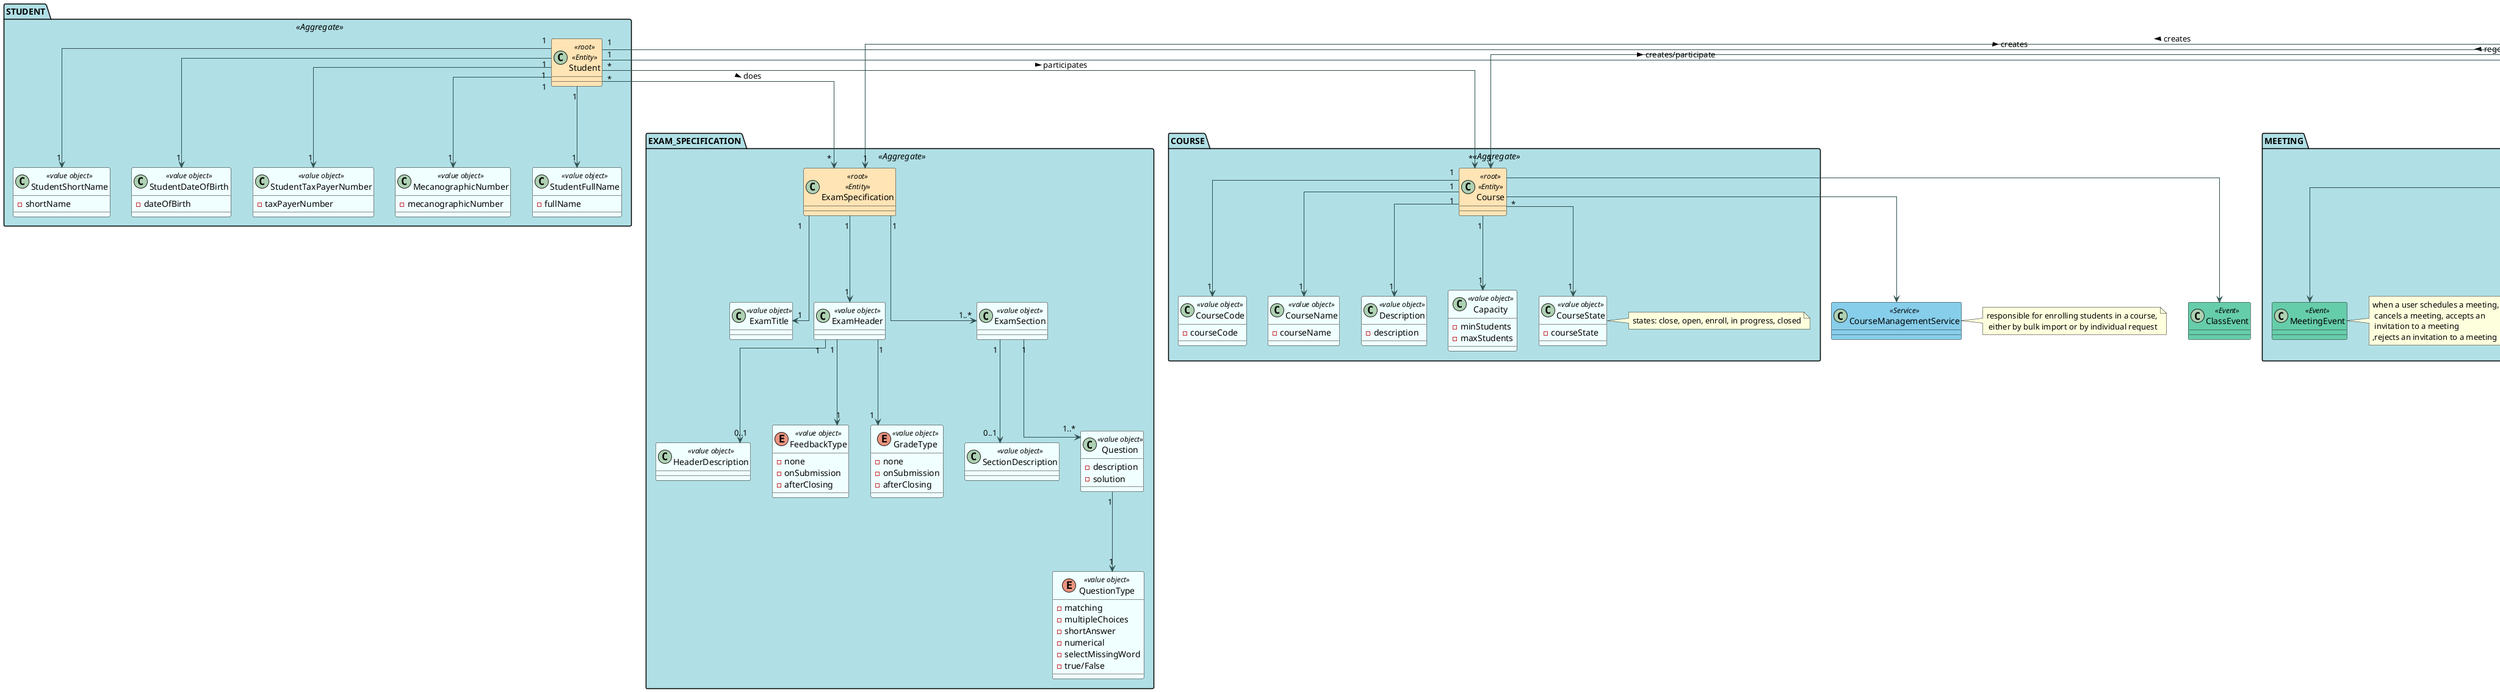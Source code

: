 @startuml

skinparam linetype ortho
skinparam Shadowing False
'hide empty members
'left to right direction

skinparam class {
    BackgroundColor<<Entity>> Moccasin
    BackgroundColor<<value object>> Azure
    BackgroundColor<<Event>> MediumAquaMarine
    BackgroundColor<<Service>> SkyBlue
    ArrowColor DarkSlateGrey
}

skinparam package {
    BackgroundColor PowderBlue
}

'TALVEZ APAGAR O PACKAGE USER OU CORRIGIR PELO CODIGO
' ############## USERS ##############

/'class User{
    - email
    - fullName
    - shortName
    - pwd
    - name??
    - dateOfBirth
    - taxPayerNumber
}

class Student{ -mecanographicNumber}
class Teacher{ - acronimo}
class Manager{ - managerId?? }

'/
/'
package USER <<Aggregate>> {

    class User <<root>> <<Entity>>

    class Password <<value object>> {
            -password
        }

    class Role <<value object>> {
        -description
        -function
    }

    note right : A User can be a Student, Teacher, \nManager.
}

' ############## USERS ##############

User "1" ---down> "1" FullName
User "1" ---down> "1" ShortName
User "1" ---down> "1" DateOfBirth
User "1" ---down> "1" TaxPayerNumber
User "1" ---down> "1" Password
User "*" ---down> "*"Role

'/

' ############## COURSE ##############

/'
    class Course{
        - courseId @Id??
        - courseName
        - Collections<> Teacher:regent
        - description
        - minStudents
        - maxStudents
    }
'/

package COURSE <<Aggregate>> {

    /'FALTA VER COMO ADICIONAR ISTO

    - Collections<> Teacher:regent
    '/

    class Course <<root>> <<Entity>>

    class CourseCode <<value object>>{
        -courseCode
    }

    class CourseName <<value object>> {
        -courseName
    }

    class Description <<value object>> {
            -description
        }

    class CourseState <<value object>>{
        -courseState
    }

    note right: states: close, open, enroll, in progress, closed

    class Capacity <<value object>> {
            -minStudents
            -maxStudents
        }



    }
class ClassEvent <<Event>>
' ############## COURSE ##############

Course "1" ---down> "1" CourseCode
Course "1" ---down> "1" CourseName
Course "*" ---down> "1" CourseState
Course "1" ---down> "1" Description
Course "1" ---down> "1" Capacity



' ############## EXAMS ##############

/'class Exam{
      - title
      - description


      - Course: course??
      - openDate
      - closeDate

      - header
      - sequenceSection
      - questionTypes
  }'/

/'class QuestionTypes{
      - enumerate
      - matching
      - multipleChoices
      - shortAnswer
      - numerical
      - selectMissingWord
      - true/False
  }'/


package EXAM_SPECIFICATION <<Aggregate>> {

    /'FALTA VER COMO ADICIONAR ISTO
        -Course: course?? '/

    class ExamSpecification <<root>> <<Entity>>

    class ExamTitle <<value object>>

    class HeaderDescription <<value object>>

 /' class ExamDate <<value object>> {
                 -openDate
                 -closeDate
             } '/

    class ExamHeader <<value object>>

    class ExamSection <<value object>>

    class SectionDescription <<value object>>

    class Question <<value object>> {
            -description
            -solution
    }

    enum QuestionType <<value object>> {
            - matching
            - multipleChoices
            - shortAnswer
            - numerical
            - selectMissingWord
            - true/False
        }
    enum FeedbackType <<value object>> {
            - none
            - onSubmission
            - afterClosing
        }

    enum GradeType <<value object>> {
        - none
        - onSubmission
        - afterClosing
    }
}

 /' class ExamEvent <<Event>>
  class ExamCompletedEvent <<Event>> '/
' ############## EXAMS ##############

ExamSpecification "1" ---down> "1" ExamTitle
ExamHeader "1" ---down> "0..1" HeaderDescription
ExamSection "1" ---down> "0..1" SectionDescription
ExamHeader "1" ---down> "1" FeedbackType
ExamHeader "1" ---down> "1" GradeType
/' ExamSpecification "1" ---down> "1" ExamDate '/
ExamSpecification "1" ---down> "1" ExamHeader
ExamSpecification "1" ---down> "1..*" ExamSection
ExamSection "1" ---down> "1..*" Question
Question "1" ---down> "1" QuestionType



' ############## BOARD ##############

/'class Board{
    - Student:admin
    - Collection:usersInvited
    - historyUpdates
    - rows/columns property file
}

class PostIt{
    - postItId
    - text
}

'/

package BOARD <<Aggregate>> {

    class Board <<root>> <<Entity>>{
    }
    note right: criar a entidade que gere as celulas ou e a board\n que gere as celulas

    class BoardTitle <<value object>>{
        -boardTitle
    }

    class Cell <<Entity>>{
        -header
    }



    class HistoryUpdate <<value object>> {
        -historyUpdate
    }

    class PostIt <<Entity>> {
        - postItId
        - typeOfContent
    }

    note right: Image or text

}

' ############## BOARD ##############

Cell "1" ---down> "*" HistoryUpdate
Board "1" ---down> "1" BoardTitle
Board "1" ---down> "1..*" Cell : contains >
Cell "1"  *---down "0..1" PostIt : part of <


' ############## MEETING ##############

/'
class Meeting{
    -time
    -duration
    -User:admin
    -Collection:usersInvited
}'/

package MEETING <<Aggregate>> {

    /'FALTA VER COMO ADICIONAR ISTO
             -User:admin
             -Collection:usersInvited '/

    class Meeting <<root>> <<Entity>>

    class MeetingInfo <<Entity>>{
        -admin
        -Collection: usersInvited
    }

    class Time <<value object>> {
        -time
    }

    class Duration <<value object>> {
            -duration
        }

    class MeetingEvent <<Event>>

    note right: when a user schedules a meeting,\n cancels a meeting, accepts an\n invitation to a meeting\n,rejects an invitation to a meeting
}

Meeting "1" ---down> "1" Time
Meeting "1" ---down> "1" Duration
Meeting "1" ---down> "1" MeetingInfo


' ############## STUDENT ##############

package STUDENT <<Aggregate>> {

    class Student <<root>> <<Entity>>

    class MecanographicNumber <<value object>> {
        -mecanographicNumber
    }

    class StudentFullName <<value object>> {
            -fullName
        }

        class StudentShortName <<value object>> {
           -shortName
        }

        class StudentDateOfBirth <<value object>> {
             -dateOfBirth
       }

       class StudentTaxPayerNumber <<value object>> {
             -taxPayerNumber
       }
}

Student "1" ---down> "1" MecanographicNumber
Student "1" ---down> "1" StudentFullName
Student "1" ---down> "1" StudentShortName
Student "1" ---down> "1" StudentDateOfBirth
Student "1" ---down> "1" StudentTaxPayerNumber


' ############## TEACHER ##############

package TEACHER <<Aggregate>> {

    class Teacher <<root>> <<Entity>>

    class Acrimony <<value object>> {
        -acrimony
    }

    class TeacherFullName <<value object>> {
        -fullName
    }

    class TeacherShortName <<value object>> {
       -shortName
    }

    class TeacherDateOfBirth <<value object>> {
         -dateOfBirth
   }

   class TeacherTaxPayerNumber <<value object>> {
         -taxPayerNumber
   }

}

Teacher "1" ---down> "1" Acrimony
Teacher "1" ---down> "1" TeacherFullName
Teacher "1" ---down> "1" TeacherShortName
Teacher "1" ---down> "1" TeacherDateOfBirth
Teacher "1" ---down> "1" TeacherTaxPayerNumber


' ############## MANAGER ##############
'NAO FAZ SENTIDO A CENA DE MANAGERID
package MANAGER <<Aggregate>> {

    class Manager <<root>> <<Entity>>

    class ManagerId <<value object>> {
        -managerId
    }

    class ManagerFullName <<value object>> {
        -fullName
    }

    class ManagerShortName <<value object>> {
         -shortName
    }

    class ManagerDateOfBirth <<value object>> {
         -dateOfBirth
    }

    class ManagerTaxPayerNumber <<value object>> {
         -taxPayerNumber
    }


}

Manager "1" ---down> "1" ManagerId
Manager "1" ---down> "1" ManagerFullName
Manager "1" ---down> "1" ManagerShortName
Manager "1" ---down> "1" ManagerDateOfBirth
Manager "1" ---down> "1" ManagerTaxPayerNumber


'########### CONNECTIONS BETWEEN AGGREGATES ###########

Student "*" ---down> "*" Course : participates >
Teacher "*" ---down> "1" Course : regent >

Student "*" ---down> "*" ExamSpecification : does >
Teacher "*" ---down> "1" ExamSpecification : creates >


Student "1" ---down> "*" Board : creates >
Teacher "1" ---down> "*" Board : creates >
Manager "1" ---down> "*" Board : creates >

Student "1" ---down> "*" Meeting : creates/participate >
Teacher "1" ---down> "*" Meeting : creates/participate  >
Manager "1" ---down> "*" Meeting : creates/participate >

'########### SERVICES ###########

class UserManagementService <<Service>>
Manager ---down> UserManagementService
note right: responsible for creating, disabling/enabling, \nand listing users in the system


class CourseManagementService <<Service>>
Course ---down> CourseManagementService
/'Manager ---down> CourseManagementService
Teacher ---down> CourseManagementService : lists course >

Student ---down> CourseManagementService : lists course >
note bottom: responsible for creating courses\n, opening/closing enrollments and courses, \nsetting course teachers, and listing courses



class CourseEnrollmentService <<Service>>
Course ---down> CourseEnrollmentService
/'Manager ---down> CourseEnrollmentService
Student ---down> CourseEnrollmentService : request >'/
note right: responsible for enrolling students in a course,\n either by bulk import or by individual request

/'class ExamService <<Service>>
ExamSpecification ---down> ExamService
Teacher ---down> ExamService
Student ---down> ExamService
note right: managing exam-taking and grading'/


class SharedBoardService <<Service>>
Board ---down> SharedBoardService
/'Manager ---down> SharedBoardService
Teacher ---down> SharedBoardService
Student ---down> SharedBoardService'/
note right :responsible for creating,\n sharing, and managing\n shared boards and post-its

class MeetingService <<Service>>
Meeting ---down> MeetingService
/'Manager ---down> MeetingService
Teacher ---down> MeetingService
Student ---down> MeetingService'/
note right :responsible for scheduling,\n cancelling, and managing\n meetings between users


'########### EVENTS ###########

Course ---down> ClassEvent



/' ExamSpecification ---down> ExamEvent '/
/' ExamEvent ---> ExamService '/

Meeting ---down> MeetingEvent



'MeetingEvent ---> MeetingService

/'
class Enrollment{
    -studentId
    -courseId
    -finalGrade
}

class Class{
    - Title @Id
    - date
    - duration

    - Course: course??
    - teacher??
}



class ExamResult{
    - ExamSpecification
    - Student
    - feedback
    - grade
}



''
User --> Teacher
User --> Student
User --> Manager

''Courses

Manager ---> Course : Manages >
Manager ---> Enrollment : Manages >

Teacher -left-> Class : Creates >

Enrollment "1" ---* "1" Student
Enrollment "1" ---* "1" Course

Course "1" ---* "*" Class



''Exams

' Student --> Exam
Student --> ExamResult

Teacher "1" -up-> "*" ExamSpecification
Course "1" *-- "*" ExamSpecification
ExamSpecification "1" *-- "*" ExamResult

ExamSpecification "1" ---> "*" QuestionTypes


''Shared Boards

' User --> Admin : is the >
User "1" ----> "*" Board : manages >
Board "1" --* "*" User : contains >

Board "1" ---> "*" PostIt : contains >
User "*" ---> "*" PostIt : manages >




''Meeting
' User --> Admin : is the >
User "1" ---> "*" Meeting : managers >
Meeting "1" ---* "*" User : contains >'/






@enduml
